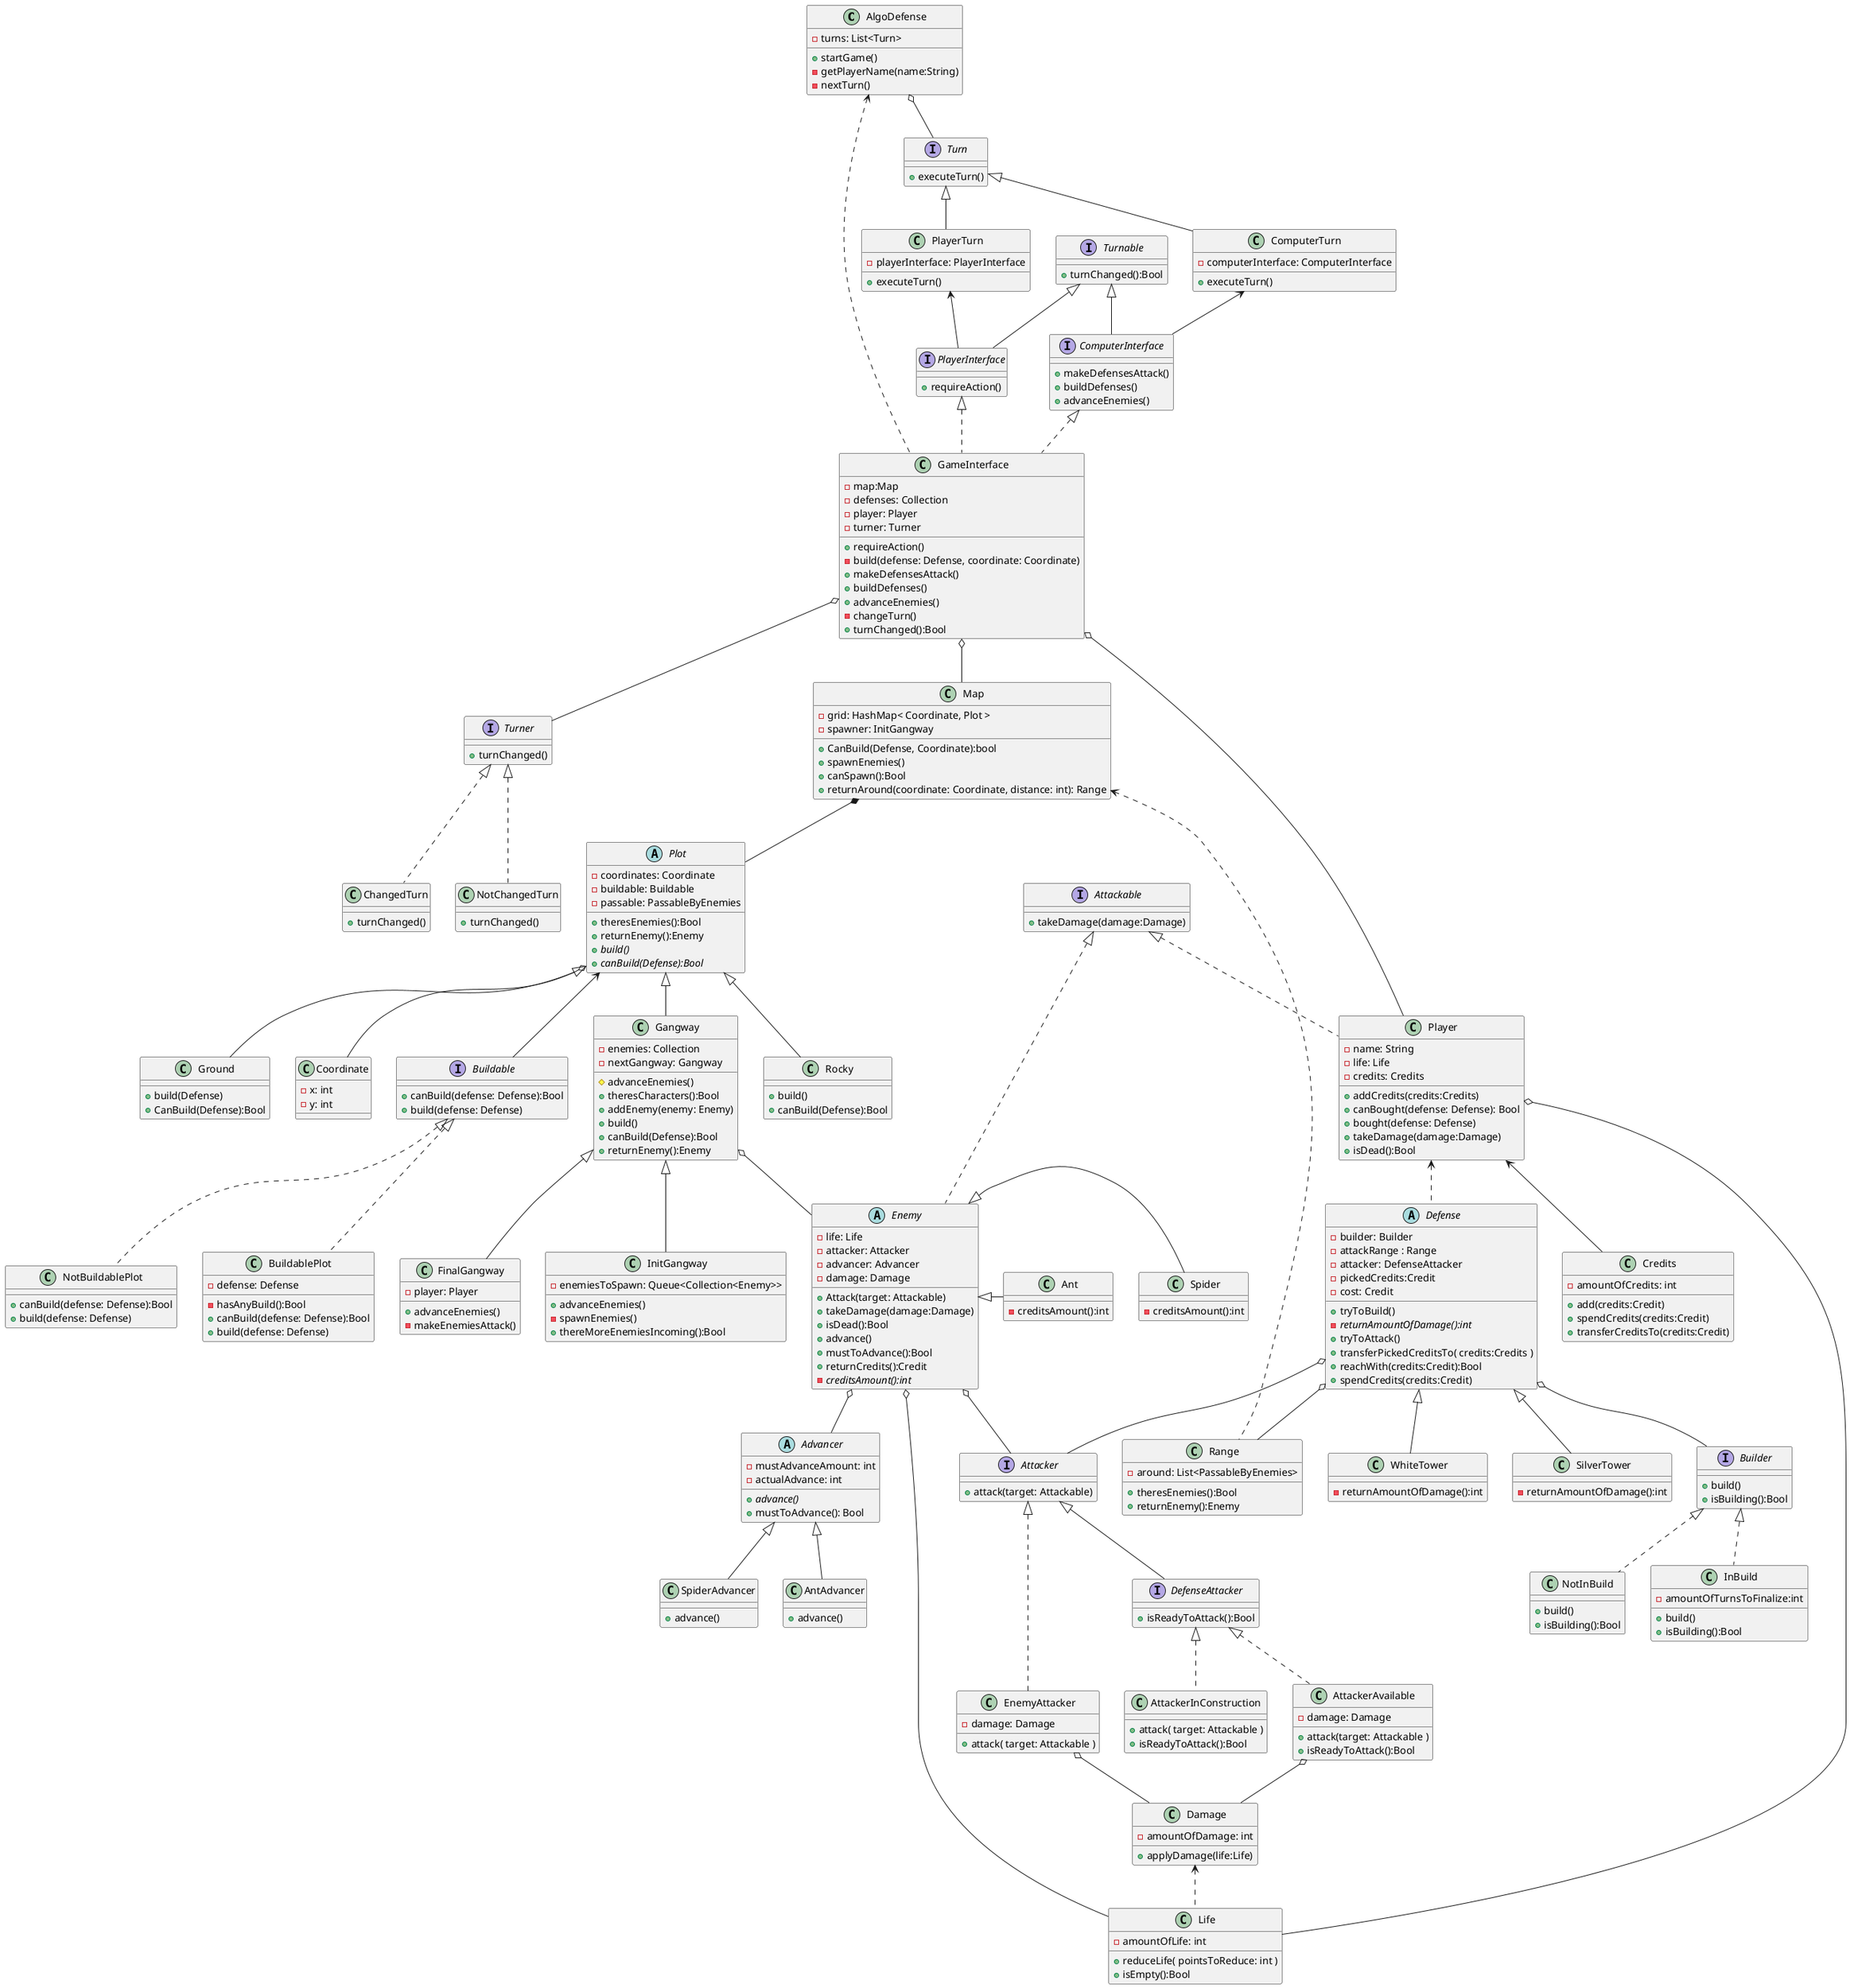@startuml

class AlgoDefense{
   -turns: List<Turn>
   +startGame()
   -getPlayerName(name:String)
   -nextTurn()
}

AlgoDefense <..GameInterface
AlgoDefense o-- Turn

interface Turn{
    +executeTurn()
}
class PlayerTurn{ /'A lo mejor debería cambiar el nombre a RealPlayerTurn o UserTurn para este caso'/
    -playerInterface: PlayerInterface
    +executeTurn()
}

class ComputerTurn{
    -computerInterface: ComputerInterface
    +executeTurn()
}

Turn <|-- PlayerTurn
Turn <|-- ComputerTurn

PlayerTurn <-- PlayerInterface
ComputerTurn <-- ComputerInterface

interface PlayerInterface{
    +requireAction()
}

interface ComputerInterface{
    +makeDefensesAttack()
    +buildDefenses()
    +advanceEnemies()
}

PlayerInterface <|.. GameInterface
ComputerInterface <|.. GameInterface

interface Turnable{
    +turnChanged():Bool
}

Turnable <|-- PlayerInterface
Turnable <|-- ComputerInterface


class GameInterface{
    -map:Map
    -defenses: Collection
    -player: Player
    - turner: Turner /'Se puede reemplazar facilmente con un bool, pero podría tener una utilidad'/
    +requireAction()
    -build(defense: Defense, coordinate: Coordinate)
    +makeDefensesAttack()
    +buildDefenses()
    +advanceEnemies()
    -changeTurn()
    +turnChanged():Bool
}

GameInterface o-- Turner
GameInterface o-- Map
GameInterface o-- Player

interface Buildable{
    +canBuild(defense: Defense):Bool
    +build(defense: Defense)
}

class BuildablePlot{
    -defense: Defense
    -hasAnyBuild():Bool
    +canBuild(defense: Defense):Bool
    +build(defense: Defense)
}

class NotBuildablePlot{
    +canBuild(defense: Defense):Bool
    +build(defense: Defense)
}

Buildable <|.. BuildablePlot
Buildable <|.. NotBuildablePlot

/'interface Passable{
    +theresCharacters():Bool
}

interface PassableByEnemies{
    +returnEnemy(): Enemy
}

class PassablePlot{
    -enemies: Enemy
    +theresCharacters():Bool
    +returnEnemy(): Enemy
}

class NotPassablePlot{
    +theresCharacters():Bool
    +returnEnemy(): Enemy
}

Passable <|-- PassableByEnemies

PassableByEnemies <|.. PassablePlot
PassableByEnemies <|.. NotPassablePlot
'/
abstract class Plot {
    -coordinates: Coordinate
    -buildable: Buildable
    -passable: PassableByEnemies
    +theresEnemies():Bool
    +returnEnemy():Enemy/'Fijarse como hacer esto, se deberían poder separar las parcelas que acptan enemigos de las que no'/
    +{abstract}build()
    +{abstract}canBuild(Defense):Bool/'Fijarse como modelar esto para que no se necesite que todos respondan el mensaje'/
}

/'Plot <-- PassableByEnemies'/
Plot <-- Buildable

 class Gangway {
    -enemies: Collection
    -nextGangway: Gangway
    #advanceEnemies()
    +theresCharacters():Bool
    +addEnemy(enemy: Enemy)
    +build()
    +canBuild(Defense):Bool
    +returnEnemy():Enemy
}

class InitGangway{
    -enemiesToSpawn: Queue<Collection<Enemy>>
    +advanceEnemies()
    -spawnEnemies()
    +thereMoreEnemiesIncoming():Bool
}

class FinalGangway{
    -player: Player
    +advanceEnemies()
    -makeEnemiesAttack()
}
class Rocky {
    +build()
    +canBuild(Defense):Bool
}

class Ground {
    +build(Defense)
    +CanBuild(Defense):Bool
}

Plot <|-- Gangway
Plot <|-- Rocky
Plot <|-- Ground
Gangway <|-- InitGangway
Gangway <|-- FinalGangway

class Coordinate {
    -x: int
    -y: int
}

class Damage{
    -amountOfDamage: int
    +applyDamage(life:Life)
}
class Credits{
    -amountOfCredits: int
    +add(credits:Credit)
    +spendCredits(credits:Credit)
    +transferCreditsTo(credits:Credit)
}

interface Attackable{
    +takeDamage(damage:Damage)
}

class Player {
    -name: String
    -life: Life
    -credits: Credits
    +addCredits(credits:Credits)
    +canBought(defense: Defense): Bool
    +bought(defense: Defense)
    +takeDamage(damage:Damage)
    +isDead():Bool
}

Attackable <|.. Player

abstract class Advancer{
    -mustAdvanceAmount: int
    -actualAdvance: int
    +{abstract}advance()
    +mustToAdvance(): Bool
}

class SpiderAdvancer{
    +advance()
}
class AntAdvancer{
    +advance()
}

Advancer <|-- SpiderAdvancer
Advancer <|-- AntAdvancer


abstract class Enemy {
        -life: Life
        -attacker: Attacker
        -advancer: Advancer
        -damage: Damage
        +Attack(target: Attackable)
        +takeDamage(damage:Damage)
        +isDead():Bool
        +advance()
        +mustToAdvance():Bool
        +returnCredits():Credit /'Debe lanzar una excepcion en caso de que el enemigo no este muerto'/
        -{abstract}creditsAmount():int
}

Attackable <|.. Enemy

class Life{
    -amountOfLife: int
    +reduceLife( pointsToReduce: int )
    +isEmpty():Bool

}

Damage <.. Life
Enemy o-- Life
class Ant{
    -creditsAmount():int
}
class Spider{
    -creditsAmount():int
}

Enemy o-- Advancer
Enemy <|- Spider
Enemy <|- Ant

class Range{
    -around: List<PassableByEnemies>
    +theresEnemies():Bool
    +returnEnemy():Enemy
}

class Map {
    - grid: HashMap< Coordinate, Plot >
    - spawner: InitGangway
    +CanBuild(Defense, Coordinate):bool
    +spawnEnemies()
    +canSpawn():Bool
    +returnAround(coordinate: Coordinate, distance: int): Range
}
Map *-- Plot
Map <.. Range
interface Attacker {
    +attack(target: Attackable)
}

interface DefenseAttacker{
    +isReadyToAttack():Bool
}

class EnemyAttacker{
    -damage: Damage
    +attack( target: Attackable )
}

Attacker <|.. EnemyAttacker

Attacker <|-- DefenseAttacker

EnemyAttacker o-- Damage

interface Builder{
    +build()
    +isBuilding():Bool
}
class InBuild{
    -amountOfTurnsToFinalize:int
    +build()
    +isBuilding():Bool
}
class NotInBuild{
    +build()
    +isBuilding():Bool
}
class AttackerInConstruction {
     +attack( target: Attackable )
     +isReadyToAttack():Bool
}
class AttackerAvailable {
    -damage: Damage
    +attack(target: Attackable )
    +isReadyToAttack():Bool
}
DefenseAttacker <|.. AttackerInConstruction
DefenseAttacker <|.. AttackerAvailable

abstract class Defense {
    -builder: Builder
    -attackRange : Range
    -attacker: DefenseAttacker
    -pickedCredits:Credit
    -cost: Credit
    +tryToBuild()
    -{abstract}returnAmountOfDamage():int
    +tryToAttack()
    +transferPickedCreditsTo( credits:Credits )
    +reachWith(credits:Credit):Bool /' Se debería implementar el operador menor igual en Credit'/
    +spendCredits(credits:Credit)
}

class WhiteTower{
    -returnAmountOfDamage():int
}
class SilverTower{
    -returnAmountOfDamage():int
}

Defense o-- Attacker
Defense <|-- WhiteTower
Defense <|-- SilverTower
AttackerAvailable o-- Damage
Defense o-- Range
Builder <|.. InBuild
Builder <|.. NotInBuild
Defense o-- Builder

Player <.. Defense
Player o-- Life
Player <-- Credits

Plot o-- Coordinate

interface Turner{
    +turnChanged()
}

class ChangedTurn{
    +turnChanged()
}

class NotChangedTurn{
    +turnChanged()
}

Turner <|.. ChangedTurn
Turner <|.. NotChangedTurn
Enemy o-- Attacker
Gangway o-- Enemy

@enduml